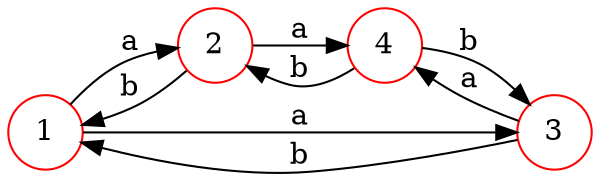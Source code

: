 digraph ProbeName {
size = "4,4" ;
rankdir = LR ; 

"1" [ shape = circle , color = red ] ;
"2" [ shape = circle , color = red ] ;
"3" [ shape = circle , color = red ] ;
"4" [ shape = circle , color = red ] ;
"1" -> "3" [ label = "a" ] ; 
"1" -> "2" [ label = "a" ] ; 
"2" -> "4" [ label = "a" ] ; 
"2" -> "1" [ label = "b" ] ; 
"3" -> "1" [ label = "b" ] ; 
"3" -> "4" [ label = "a" ] ; 
"4" -> "2" [ label = "b" ] ; 
"4" -> "3" [ label = "b" ] ; 
}
